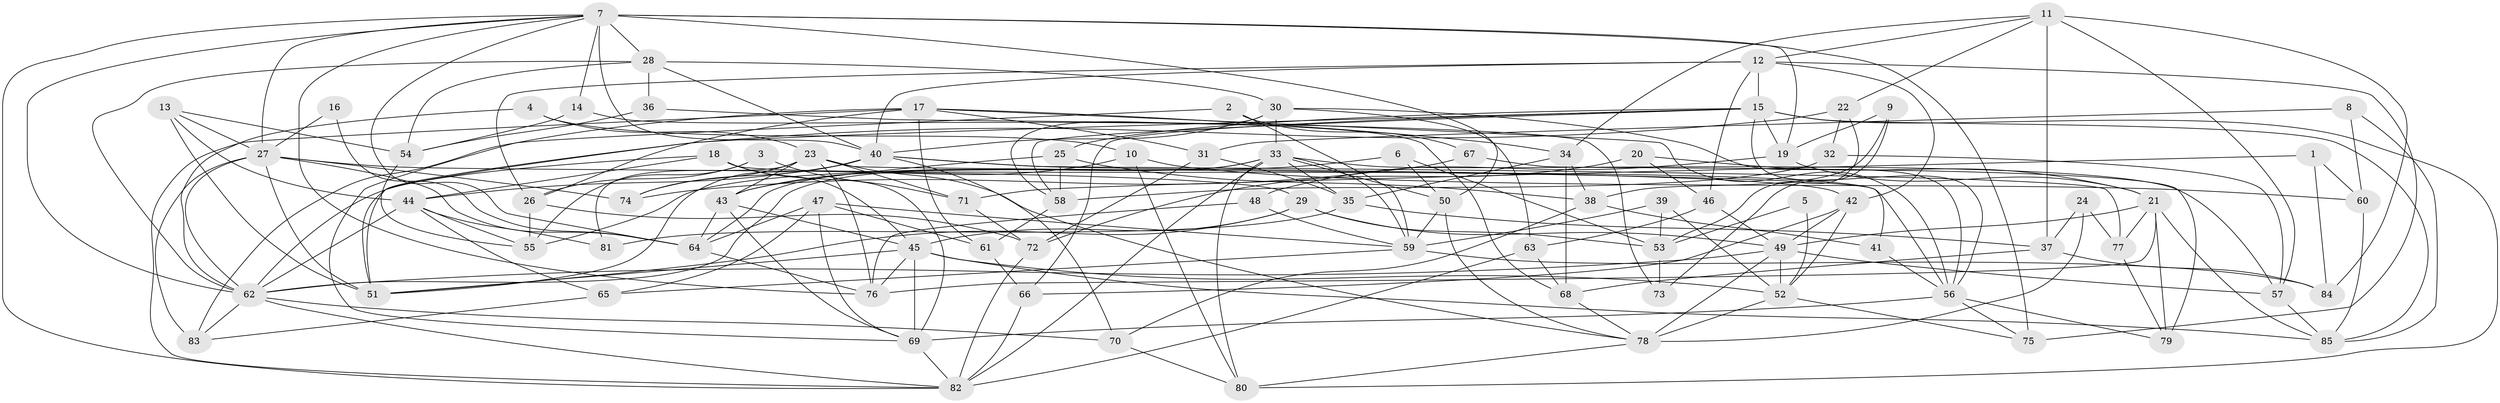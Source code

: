 // original degree distribution, {3: 0.3546099290780142, 4: 0.24113475177304963, 6: 0.07092198581560284, 2: 0.11347517730496454, 8: 0.03546099290780142, 5: 0.14184397163120568, 7: 0.028368794326241134, 9: 0.014184397163120567}
// Generated by graph-tools (version 1.1) at 2025/37/03/04/25 23:37:00]
// undirected, 85 vertices, 218 edges
graph export_dot {
  node [color=gray90,style=filled];
  1;
  2;
  3;
  4;
  5;
  6;
  7;
  8;
  9;
  10;
  11;
  12;
  13;
  14;
  15;
  16;
  17;
  18;
  19;
  20;
  21;
  22;
  23;
  24;
  25;
  26;
  27;
  28;
  29;
  30;
  31;
  32;
  33;
  34;
  35;
  36;
  37;
  38;
  39;
  40;
  41;
  42;
  43;
  44;
  45;
  46;
  47;
  48;
  49;
  50;
  51;
  52;
  53;
  54;
  55;
  56;
  57;
  58;
  59;
  60;
  61;
  62;
  63;
  64;
  65;
  66;
  67;
  68;
  69;
  70;
  71;
  72;
  73;
  74;
  75;
  76;
  77;
  78;
  79;
  80;
  81;
  82;
  83;
  84;
  85;
  1 -- 60 [weight=1.0];
  1 -- 71 [weight=1.0];
  1 -- 84 [weight=1.0];
  2 -- 59 [weight=1.0];
  2 -- 67 [weight=1.0];
  2 -- 83 [weight=1.0];
  3 -- 26 [weight=1.0];
  3 -- 55 [weight=1.0];
  3 -- 71 [weight=1.0];
  4 -- 10 [weight=1.0];
  4 -- 23 [weight=1.0];
  4 -- 62 [weight=1.0];
  5 -- 52 [weight=1.0];
  5 -- 53 [weight=1.0];
  6 -- 50 [weight=1.0];
  6 -- 53 [weight=1.0];
  6 -- 55 [weight=1.0];
  7 -- 14 [weight=1.0];
  7 -- 19 [weight=1.0];
  7 -- 27 [weight=1.0];
  7 -- 28 [weight=2.0];
  7 -- 40 [weight=1.0];
  7 -- 50 [weight=1.0];
  7 -- 62 [weight=1.0];
  7 -- 64 [weight=1.0];
  7 -- 75 [weight=1.0];
  7 -- 76 [weight=1.0];
  7 -- 82 [weight=1.0];
  8 -- 31 [weight=1.0];
  8 -- 60 [weight=1.0];
  8 -- 85 [weight=1.0];
  9 -- 19 [weight=1.0];
  9 -- 38 [weight=1.0];
  9 -- 73 [weight=1.0];
  10 -- 43 [weight=1.0];
  10 -- 60 [weight=1.0];
  10 -- 80 [weight=1.0];
  11 -- 12 [weight=1.0];
  11 -- 22 [weight=1.0];
  11 -- 34 [weight=1.0];
  11 -- 37 [weight=1.0];
  11 -- 57 [weight=1.0];
  11 -- 84 [weight=2.0];
  12 -- 15 [weight=1.0];
  12 -- 26 [weight=1.0];
  12 -- 40 [weight=1.0];
  12 -- 42 [weight=1.0];
  12 -- 46 [weight=1.0];
  12 -- 75 [weight=1.0];
  13 -- 27 [weight=1.0];
  13 -- 44 [weight=1.0];
  13 -- 51 [weight=1.0];
  13 -- 54 [weight=1.0];
  14 -- 54 [weight=1.0];
  14 -- 68 [weight=1.0];
  15 -- 19 [weight=1.0];
  15 -- 25 [weight=1.0];
  15 -- 51 [weight=1.0];
  15 -- 56 [weight=1.0];
  15 -- 58 [weight=1.0];
  15 -- 66 [weight=1.0];
  15 -- 80 [weight=1.0];
  15 -- 85 [weight=1.0];
  16 -- 27 [weight=1.0];
  16 -- 64 [weight=1.0];
  17 -- 26 [weight=2.0];
  17 -- 31 [weight=1.0];
  17 -- 34 [weight=1.0];
  17 -- 56 [weight=1.0];
  17 -- 61 [weight=1.0];
  17 -- 69 [weight=1.0];
  17 -- 82 [weight=1.0];
  18 -- 44 [weight=1.0];
  18 -- 45 [weight=1.0];
  18 -- 56 [weight=1.0];
  18 -- 62 [weight=1.0];
  18 -- 69 [weight=1.0];
  19 -- 21 [weight=1.0];
  19 -- 48 [weight=1.0];
  20 -- 21 [weight=1.0];
  20 -- 46 [weight=1.0];
  20 -- 72 [weight=1.0];
  21 -- 49 [weight=1.0];
  21 -- 76 [weight=1.0];
  21 -- 77 [weight=1.0];
  21 -- 79 [weight=1.0];
  21 -- 85 [weight=1.0];
  22 -- 32 [weight=1.0];
  22 -- 51 [weight=1.0];
  22 -- 53 [weight=2.0];
  23 -- 41 [weight=1.0];
  23 -- 43 [weight=1.0];
  23 -- 71 [weight=1.0];
  23 -- 74 [weight=1.0];
  23 -- 76 [weight=1.0];
  23 -- 78 [weight=1.0];
  23 -- 81 [weight=1.0];
  24 -- 37 [weight=1.0];
  24 -- 77 [weight=1.0];
  24 -- 78 [weight=2.0];
  25 -- 38 [weight=1.0];
  25 -- 43 [weight=1.0];
  25 -- 58 [weight=1.0];
  26 -- 55 [weight=1.0];
  26 -- 72 [weight=1.0];
  27 -- 29 [weight=1.0];
  27 -- 51 [weight=1.0];
  27 -- 62 [weight=1.0];
  27 -- 64 [weight=1.0];
  27 -- 74 [weight=1.0];
  27 -- 83 [weight=1.0];
  28 -- 30 [weight=1.0];
  28 -- 36 [weight=1.0];
  28 -- 40 [weight=1.0];
  28 -- 54 [weight=1.0];
  28 -- 62 [weight=1.0];
  29 -- 45 [weight=1.0];
  29 -- 49 [weight=1.0];
  29 -- 51 [weight=1.0];
  29 -- 53 [weight=1.0];
  30 -- 33 [weight=1.0];
  30 -- 40 [weight=1.0];
  30 -- 56 [weight=1.0];
  30 -- 58 [weight=1.0];
  30 -- 63 [weight=1.0];
  31 -- 35 [weight=1.0];
  31 -- 72 [weight=1.0];
  32 -- 57 [weight=1.0];
  32 -- 58 [weight=1.0];
  33 -- 35 [weight=1.0];
  33 -- 50 [weight=1.0];
  33 -- 57 [weight=1.0];
  33 -- 59 [weight=1.0];
  33 -- 62 [weight=1.0];
  33 -- 64 [weight=1.0];
  33 -- 80 [weight=1.0];
  33 -- 82 [weight=1.0];
  34 -- 35 [weight=1.0];
  34 -- 38 [weight=1.0];
  34 -- 68 [weight=1.0];
  35 -- 37 [weight=1.0];
  35 -- 81 [weight=2.0];
  36 -- 54 [weight=1.0];
  36 -- 73 [weight=1.0];
  37 -- 68 [weight=1.0];
  37 -- 84 [weight=1.0];
  38 -- 41 [weight=1.0];
  38 -- 70 [weight=1.0];
  39 -- 52 [weight=1.0];
  39 -- 53 [weight=1.0];
  39 -- 59 [weight=2.0];
  40 -- 42 [weight=1.0];
  40 -- 44 [weight=1.0];
  40 -- 51 [weight=1.0];
  40 -- 70 [weight=1.0];
  40 -- 74 [weight=1.0];
  40 -- 77 [weight=1.0];
  41 -- 56 [weight=1.0];
  42 -- 49 [weight=1.0];
  42 -- 52 [weight=1.0];
  42 -- 66 [weight=1.0];
  43 -- 45 [weight=1.0];
  43 -- 64 [weight=1.0];
  43 -- 69 [weight=1.0];
  44 -- 55 [weight=1.0];
  44 -- 62 [weight=1.0];
  44 -- 65 [weight=1.0];
  44 -- 81 [weight=1.0];
  45 -- 51 [weight=1.0];
  45 -- 52 [weight=1.0];
  45 -- 69 [weight=1.0];
  45 -- 76 [weight=1.0];
  45 -- 85 [weight=1.0];
  46 -- 49 [weight=2.0];
  46 -- 63 [weight=1.0];
  47 -- 59 [weight=1.0];
  47 -- 61 [weight=1.0];
  47 -- 64 [weight=1.0];
  47 -- 65 [weight=1.0];
  47 -- 69 [weight=1.0];
  48 -- 59 [weight=1.0];
  48 -- 76 [weight=1.0];
  49 -- 52 [weight=1.0];
  49 -- 57 [weight=1.0];
  49 -- 62 [weight=1.0];
  49 -- 78 [weight=1.0];
  50 -- 59 [weight=1.0];
  50 -- 78 [weight=1.0];
  52 -- 75 [weight=1.0];
  52 -- 78 [weight=1.0];
  53 -- 73 [weight=1.0];
  54 -- 55 [weight=1.0];
  56 -- 69 [weight=1.0];
  56 -- 75 [weight=1.0];
  56 -- 79 [weight=1.0];
  57 -- 85 [weight=1.0];
  58 -- 61 [weight=1.0];
  59 -- 65 [weight=1.0];
  59 -- 84 [weight=1.0];
  60 -- 85 [weight=1.0];
  61 -- 66 [weight=1.0];
  62 -- 70 [weight=1.0];
  62 -- 82 [weight=1.0];
  62 -- 83 [weight=1.0];
  63 -- 68 [weight=1.0];
  63 -- 82 [weight=1.0];
  64 -- 76 [weight=1.0];
  65 -- 83 [weight=1.0];
  66 -- 82 [weight=1.0];
  67 -- 74 [weight=1.0];
  67 -- 79 [weight=1.0];
  68 -- 78 [weight=1.0];
  69 -- 82 [weight=1.0];
  70 -- 80 [weight=1.0];
  71 -- 72 [weight=1.0];
  72 -- 82 [weight=1.0];
  77 -- 79 [weight=1.0];
  78 -- 80 [weight=1.0];
}
